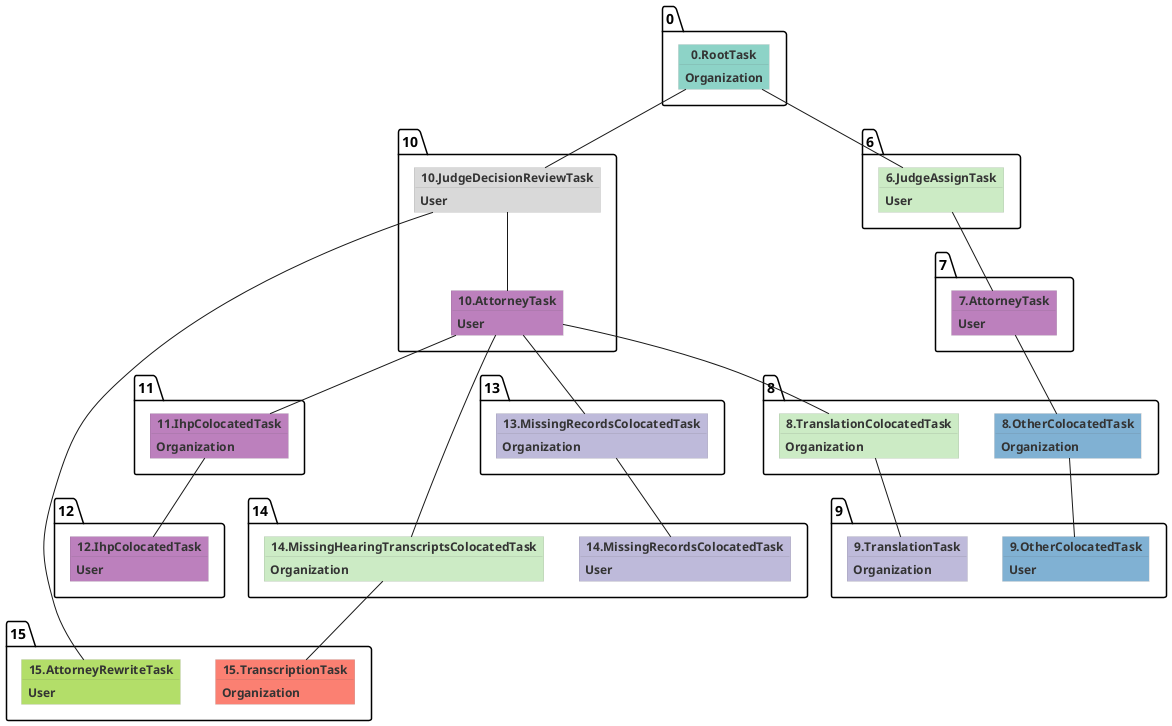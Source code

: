 @startuml
skinparam {
  ObjectBorderColor #555
  ObjectBorderThickness 0
  ObjectFontStyle bold
  ObjectFontSize 14
  ObjectAttributeFontColor #333
  ObjectAttributeFontSize 12
}
  object 0.RootTask #8dd3c7 {
Organization
}
  object 6.JudgeAssignTask #ccebc5 {
User
}
  object 7.AttorneyTask #bc80bd {
User
}
  object 8.OtherColocatedTask #80b1d3 {
Organization
}
  object 9.OtherColocatedTask #80b1d3 {
User
}

0.RootTask -- 6.JudgeAssignTask
6.JudgeAssignTask -- 7.AttorneyTask
7.AttorneyTask -- 8.OtherColocatedTask
8.OtherColocatedTask -- 9.OtherColocatedTask

  object 10.JudgeDecisionReviewTask #d9d9d9 {
User
}
  object 10.AttorneyTask #bc80bd {
User
}
  object 15.AttorneyRewriteTask #b3de69 {
User
}
0.RootTask -- 10.JudgeDecisionReviewTask
10.JudgeDecisionReviewTask -- 10.AttorneyTask
10.JudgeDecisionReviewTask -- 15.AttorneyRewriteTask

  object 11.IhpColocatedTask #bc80bd {
Organization
}
  object 12.IhpColocatedTask #bc80bd {
User
}
  object 13.MissingRecordsColocatedTask #bebada {
Organization
}
  object 14.MissingRecordsColocatedTask #bebada {
User
}

10.AttorneyTask -- 11.IhpColocatedTask
11.IhpColocatedTask -- 12.IhpColocatedTask
10.AttorneyTask -- 13.MissingRecordsColocatedTask
13.MissingRecordsColocatedTask -- 14.MissingRecordsColocatedTask

  object 8.TranslationColocatedTask #ccebc5 {
Organization
}
  object 9.TranslationTask #bebada {
Organization
}
10.AttorneyTask -- 8.TranslationColocatedTask
8.TranslationColocatedTask -- 9.TranslationTask

  object 14.MissingHearingTranscriptsColocatedTask #ccebc5 {
Organization
}
  object 15.TranscriptionTask #fb8072 {
Organization
}
10.AttorneyTask -- 14.MissingHearingTranscriptsColocatedTask
14.MissingHearingTranscriptsColocatedTask -- 15.TranscriptionTask
@enduml
